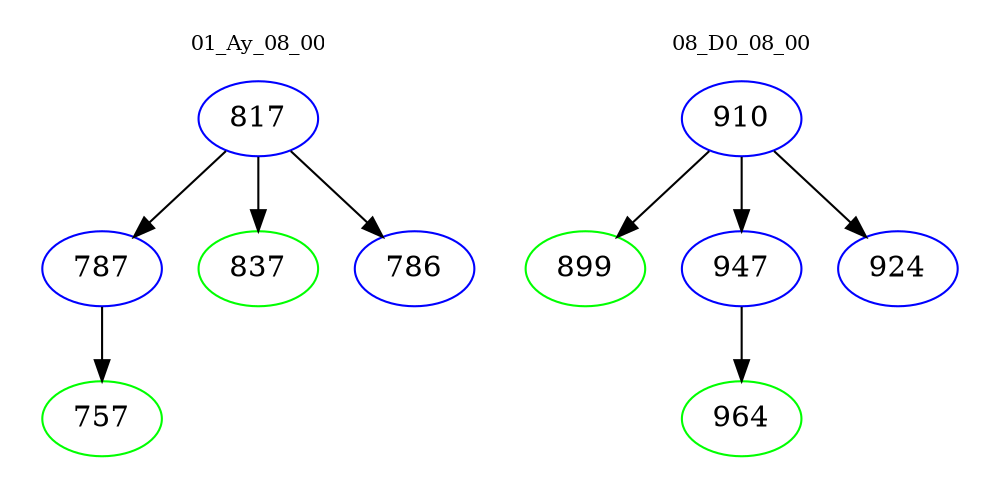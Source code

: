 digraph{
subgraph cluster_0 {
color = white
label = "01_Ay_08_00";
fontsize=10;
T0_817 [label="817", color="blue"]
T0_817 -> T0_787 [color="black"]
T0_787 [label="787", color="blue"]
T0_787 -> T0_757 [color="black"]
T0_757 [label="757", color="green"]
T0_817 -> T0_837 [color="black"]
T0_837 [label="837", color="green"]
T0_817 -> T0_786 [color="black"]
T0_786 [label="786", color="blue"]
}
subgraph cluster_1 {
color = white
label = "08_D0_08_00";
fontsize=10;
T1_910 [label="910", color="blue"]
T1_910 -> T1_899 [color="black"]
T1_899 [label="899", color="green"]
T1_910 -> T1_947 [color="black"]
T1_947 [label="947", color="blue"]
T1_947 -> T1_964 [color="black"]
T1_964 [label="964", color="green"]
T1_910 -> T1_924 [color="black"]
T1_924 [label="924", color="blue"]
}
}
